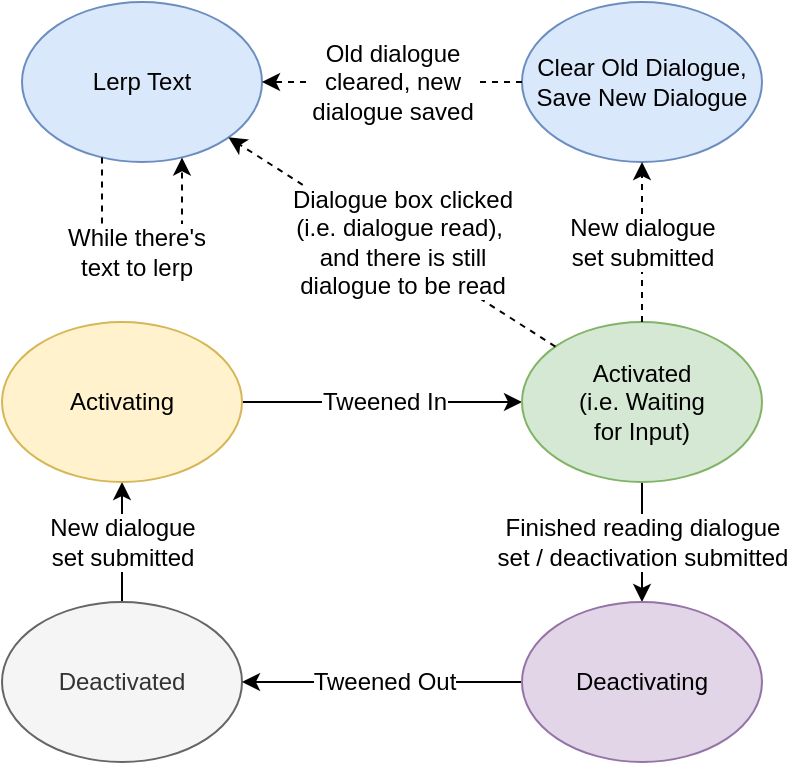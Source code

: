 <mxfile version="12.1.0" type="device" pages="1"><diagram id="YUg2zM-sCg1uVjp_kUEC" name="Page-1"><mxGraphModel dx="686" dy="799" grid="1" gridSize="10" guides="1" tooltips="1" connect="1" arrows="1" fold="1" page="1" pageScale="1" pageWidth="850" pageHeight="1100" math="0" shadow="0"><root><mxCell id="0"/><mxCell id="1" parent="0"/><mxCell id="fOBHRCr2vN9mMzJoMYDi-8" style="edgeStyle=orthogonalEdgeStyle;rounded=0;orthogonalLoop=1;jettySize=auto;html=1;entryX=0.5;entryY=1;entryDx=0;entryDy=0;" parent="1" source="fOBHRCr2vN9mMzJoMYDi-1" target="fOBHRCr2vN9mMzJoMYDi-2" edge="1"><mxGeometry relative="1" as="geometry"><Array as="points"><mxPoint x="240" y="760"/><mxPoint x="240" y="760"/></Array></mxGeometry></mxCell><mxCell id="fOBHRCr2vN9mMzJoMYDi-17" value="New dialogue&lt;br&gt;set submitted" style="text;html=1;resizable=0;points=[];align=center;verticalAlign=middle;labelBackgroundColor=#ffffff;" parent="fOBHRCr2vN9mMzJoMYDi-8" vertex="1" connectable="0"><mxGeometry x="0.344" y="-1" relative="1" as="geometry"><mxPoint x="-1" y="10" as="offset"/></mxGeometry></mxCell><mxCell id="fOBHRCr2vN9mMzJoMYDi-1" value="Deactivated" style="ellipse;whiteSpace=wrap;html=1;fillColor=#f5f5f5;strokeColor=#666666;fontColor=#333333;" parent="1" vertex="1"><mxGeometry x="180" y="780" width="120" height="80" as="geometry"/></mxCell><mxCell id="fOBHRCr2vN9mMzJoMYDi-9" style="edgeStyle=orthogonalEdgeStyle;rounded=0;orthogonalLoop=1;jettySize=auto;html=1;" parent="1" source="fOBHRCr2vN9mMzJoMYDi-2" target="3ZpAutN3SdPXRkphaigy-1" edge="1"><mxGeometry relative="1" as="geometry"><Array as="points"><mxPoint x="350" y="680"/></Array><mxPoint x="400" y="680" as="targetPoint"/></mxGeometry></mxCell><mxCell id="fOBHRCr2vN9mMzJoMYDi-16" value="Tweened In" style="text;html=1;resizable=0;points=[];align=center;verticalAlign=middle;labelBackgroundColor=#ffffff;" parent="fOBHRCr2vN9mMzJoMYDi-9" vertex="1" connectable="0"><mxGeometry x="-0.137" y="1" relative="1" as="geometry"><mxPoint x="10" y="1" as="offset"/></mxGeometry></mxCell><mxCell id="fOBHRCr2vN9mMzJoMYDi-2" value="Activating" style="ellipse;whiteSpace=wrap;html=1;fillColor=#fff2cc;strokeColor=#d6b656;" parent="1" vertex="1"><mxGeometry x="180" y="640" width="120" height="80" as="geometry"/></mxCell><mxCell id="fOBHRCr2vN9mMzJoMYDi-10" style="edgeStyle=orthogonalEdgeStyle;rounded=0;orthogonalLoop=1;jettySize=auto;html=1;entryX=0.5;entryY=0;entryDx=0;entryDy=0;" parent="1" source="3ZpAutN3SdPXRkphaigy-1" target="fOBHRCr2vN9mMzJoMYDi-5" edge="1"><mxGeometry relative="1" as="geometry"><Array as="points"/><mxPoint x="500" y="720" as="sourcePoint"/></mxGeometry></mxCell><mxCell id="fOBHRCr2vN9mMzJoMYDi-14" value="Finished reading dialogue&lt;br&gt;set / deactivation submitted" style="text;html=1;resizable=0;points=[];align=center;verticalAlign=middle;labelBackgroundColor=#ffffff;" parent="fOBHRCr2vN9mMzJoMYDi-10" vertex="1" connectable="0"><mxGeometry x="0.226" y="1" relative="1" as="geometry"><mxPoint x="-1" y="-7" as="offset"/></mxGeometry></mxCell><mxCell id="fOBHRCr2vN9mMzJoMYDi-7" style="edgeStyle=orthogonalEdgeStyle;rounded=0;orthogonalLoop=1;jettySize=auto;html=1;" parent="1" target="fOBHRCr2vN9mMzJoMYDi-1" edge="1" source="fOBHRCr2vN9mMzJoMYDi-5"><mxGeometry relative="1" as="geometry"><mxPoint x="401.787" y="820.19" as="sourcePoint"/><mxPoint x="280.103" y="810.534" as="targetPoint"/><Array as="points"/></mxGeometry></mxCell><mxCell id="fOBHRCr2vN9mMzJoMYDi-15" value="Tweened Out" style="text;html=1;resizable=0;points=[];align=center;verticalAlign=middle;labelBackgroundColor=#ffffff;" parent="fOBHRCr2vN9mMzJoMYDi-7" vertex="1" connectable="0"><mxGeometry x="0.18" relative="1" as="geometry"><mxPoint x="13" as="offset"/></mxGeometry></mxCell><mxCell id="fOBHRCr2vN9mMzJoMYDi-5" value="Deactivating" style="ellipse;whiteSpace=wrap;html=1;fillColor=#e1d5e7;strokeColor=#9673a6;" parent="1" vertex="1"><mxGeometry x="440" y="780" width="120" height="80" as="geometry"/></mxCell><mxCell id="3ZpAutN3SdPXRkphaigy-1" value="Activated&lt;br&gt;(i.e. Waiting &lt;br&gt;for Input)" style="ellipse;whiteSpace=wrap;html=1;fillColor=#d5e8d4;strokeColor=#82b366;" vertex="1" parent="1"><mxGeometry x="440" y="640" width="120" height="80" as="geometry"/></mxCell><mxCell id="3ZpAutN3SdPXRkphaigy-2" value="Clear Old Dialogue, Save New Dialogue" style="ellipse;whiteSpace=wrap;html=1;fillColor=#dae8fc;strokeColor=#6c8ebf;" vertex="1" parent="1"><mxGeometry x="440" y="480" width="120" height="80" as="geometry"/></mxCell><mxCell id="3ZpAutN3SdPXRkphaigy-3" value="Lerp Text" style="ellipse;whiteSpace=wrap;html=1;fillColor=#dae8fc;strokeColor=#6c8ebf;" vertex="1" parent="1"><mxGeometry x="190" y="480" width="120" height="80" as="geometry"/></mxCell><mxCell id="3ZpAutN3SdPXRkphaigy-4" style="edgeStyle=orthogonalEdgeStyle;rounded=0;orthogonalLoop=1;jettySize=auto;html=1;dashed=1;" edge="1" source="3ZpAutN3SdPXRkphaigy-2" target="3ZpAutN3SdPXRkphaigy-3" parent="1"><mxGeometry relative="1" as="geometry"><Array as="points"><mxPoint x="440" y="520"/><mxPoint x="440" y="520"/></Array></mxGeometry></mxCell><mxCell id="3ZpAutN3SdPXRkphaigy-5" value="Old dialogue&lt;br&gt;cleared, new&lt;br&gt;dialogue saved" style="text;html=1;resizable=0;points=[];align=center;verticalAlign=middle;labelBackgroundColor=#ffffff;" vertex="1" connectable="0" parent="3ZpAutN3SdPXRkphaigy-4"><mxGeometry x="-0.637" y="12" relative="1" as="geometry"><mxPoint x="-41.5" y="-12" as="offset"/></mxGeometry></mxCell><mxCell id="3ZpAutN3SdPXRkphaigy-6" style="rounded=0;orthogonalLoop=1;jettySize=auto;html=1;dashed=1;" edge="1" source="3ZpAutN3SdPXRkphaigy-1" target="3ZpAutN3SdPXRkphaigy-3" parent="1"><mxGeometry relative="1" as="geometry"><Array as="points"/><mxPoint x="360" y="540" as="targetPoint"/></mxGeometry></mxCell><mxCell id="3ZpAutN3SdPXRkphaigy-7" value="Dialogue box clicked&lt;br&gt;(i.e. dialogue read),&amp;nbsp;&lt;br&gt;and there is still &lt;br&gt;dialogue to be read" style="text;html=1;resizable=0;points=[];align=center;verticalAlign=middle;labelBackgroundColor=#ffffff;" vertex="1" connectable="0" parent="3ZpAutN3SdPXRkphaigy-6"><mxGeometry x="0.231" relative="1" as="geometry"><mxPoint x="24" y="12" as="offset"/></mxGeometry></mxCell><mxCell id="3ZpAutN3SdPXRkphaigy-8" style="edgeStyle=orthogonalEdgeStyle;rounded=0;orthogonalLoop=1;jettySize=auto;html=1;dashed=1;" edge="1" source="3ZpAutN3SdPXRkphaigy-3" target="3ZpAutN3SdPXRkphaigy-3" parent="1"><mxGeometry relative="1" as="geometry"><mxPoint x="560" y="617.712" as="sourcePoint"/><mxPoint x="560" y="662.288" as="targetPoint"/><Array as="points"><mxPoint x="230" y="600"/><mxPoint x="270" y="600"/></Array></mxGeometry></mxCell><mxCell id="3ZpAutN3SdPXRkphaigy-9" value="While there's&lt;br&gt;text to lerp" style="text;html=1;resizable=0;points=[];align=center;verticalAlign=middle;labelBackgroundColor=#ffffff;" vertex="1" connectable="0" parent="3ZpAutN3SdPXRkphaigy-8"><mxGeometry x="-0.26" y="-2" relative="1" as="geometry"><mxPoint x="13.5" y="3" as="offset"/></mxGeometry></mxCell><mxCell id="3ZpAutN3SdPXRkphaigy-10" style="edgeStyle=orthogonalEdgeStyle;rounded=0;orthogonalLoop=1;jettySize=auto;html=1;entryX=0.5;entryY=1;entryDx=0;entryDy=0;dashed=1;" edge="1" source="3ZpAutN3SdPXRkphaigy-1" target="3ZpAutN3SdPXRkphaigy-2" parent="1"><mxGeometry relative="1" as="geometry"><Array as="points"><mxPoint x="500" y="610"/><mxPoint x="500" y="610"/></Array></mxGeometry></mxCell><mxCell id="3ZpAutN3SdPXRkphaigy-11" value="New dialogue&lt;br&gt;set submitted" style="text;html=1;resizable=0;points=[];align=center;verticalAlign=middle;labelBackgroundColor=#ffffff;" vertex="1" connectable="0" parent="3ZpAutN3SdPXRkphaigy-10"><mxGeometry x="-0.2" y="12" relative="1" as="geometry"><mxPoint x="12" y="-8" as="offset"/></mxGeometry></mxCell></root></mxGraphModel></diagram></mxfile>